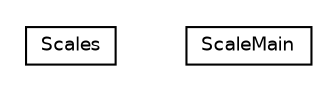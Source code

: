 #!/usr/local/bin/dot
#
# Class diagram 
# Generated by UMLGraph version R5_6-24-gf6e263 (http://www.umlgraph.org/)
#

digraph G {
	edge [fontname="Helvetica",fontsize=10,labelfontname="Helvetica",labelfontsize=10];
	node [fontname="Helvetica",fontsize=10,shape=plaintext];
	nodesep=0.25;
	ranksep=0.5;
	// com.rockhoppertech.music.examples.scale.Scales
	c1691 [label=<<table title="com.rockhoppertech.music.examples.scale.Scales" border="0" cellborder="1" cellspacing="0" cellpadding="2" port="p" href="./Scales.html">
		<tr><td><table border="0" cellspacing="0" cellpadding="1">
<tr><td align="center" balign="center"> Scales </td></tr>
		</table></td></tr>
		</table>>, URL="./Scales.html", fontname="Helvetica", fontcolor="black", fontsize=9.0];
	// com.rockhoppertech.music.examples.scale.ScaleMain
	c1692 [label=<<table title="com.rockhoppertech.music.examples.scale.ScaleMain" border="0" cellborder="1" cellspacing="0" cellpadding="2" port="p" href="./ScaleMain.html">
		<tr><td><table border="0" cellspacing="0" cellpadding="1">
<tr><td align="center" balign="center"> ScaleMain </td></tr>
		</table></td></tr>
		</table>>, URL="./ScaleMain.html", fontname="Helvetica", fontcolor="black", fontsize=9.0];
}

